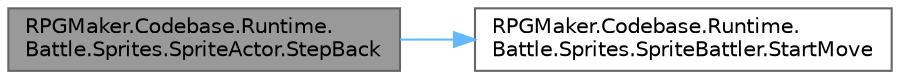 digraph "RPGMaker.Codebase.Runtime.Battle.Sprites.SpriteActor.StepBack"
{
 // LATEX_PDF_SIZE
  bgcolor="transparent";
  edge [fontname=Helvetica,fontsize=10,labelfontname=Helvetica,labelfontsize=10];
  node [fontname=Helvetica,fontsize=10,shape=box,height=0.2,width=0.4];
  rankdir="LR";
  Node1 [id="Node000001",label="RPGMaker.Codebase.Runtime.\lBattle.Sprites.SpriteActor.StepBack",height=0.2,width=0.4,color="gray40", fillcolor="grey60", style="filled", fontcolor="black",tooltip="後退しているか"];
  Node1 -> Node2 [id="edge1_Node000001_Node000002",color="steelblue1",style="solid",tooltip=" "];
  Node2 [id="Node000002",label="RPGMaker.Codebase.Runtime.\lBattle.Sprites.SpriteBattler.StartMove",height=0.2,width=0.4,color="grey40", fillcolor="white", style="filled",URL="$da/d4d/class_r_p_g_maker_1_1_codebase_1_1_runtime_1_1_battle_1_1_sprites_1_1_sprite_battler.html#a69a67f1fc41f559e8aabefa18d4d775a",tooltip="指定座標へ移動開始"];
}
